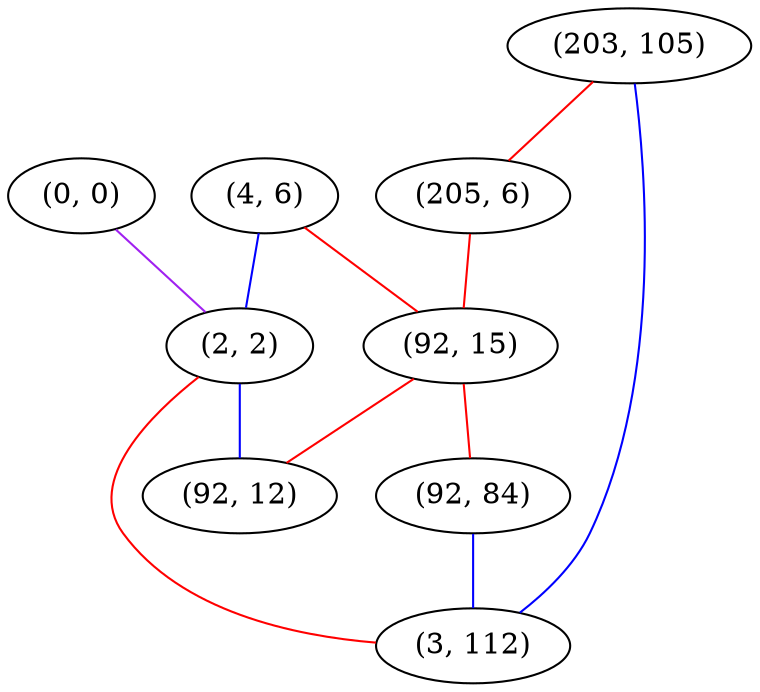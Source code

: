 graph "" {
"(0, 0)";
"(4, 6)";
"(203, 105)";
"(205, 6)";
"(92, 15)";
"(92, 84)";
"(2, 2)";
"(3, 112)";
"(92, 12)";
"(0, 0)" -- "(2, 2)"  [color=purple, key=0, weight=4];
"(4, 6)" -- "(92, 15)"  [color=red, key=0, weight=1];
"(4, 6)" -- "(2, 2)"  [color=blue, key=0, weight=3];
"(203, 105)" -- "(205, 6)"  [color=red, key=0, weight=1];
"(203, 105)" -- "(3, 112)"  [color=blue, key=0, weight=3];
"(205, 6)" -- "(92, 15)"  [color=red, key=0, weight=1];
"(92, 15)" -- "(92, 84)"  [color=red, key=0, weight=1];
"(92, 15)" -- "(92, 12)"  [color=red, key=0, weight=1];
"(92, 84)" -- "(3, 112)"  [color=blue, key=0, weight=3];
"(2, 2)" -- "(3, 112)"  [color=red, key=0, weight=1];
"(2, 2)" -- "(92, 12)"  [color=blue, key=0, weight=3];
}

